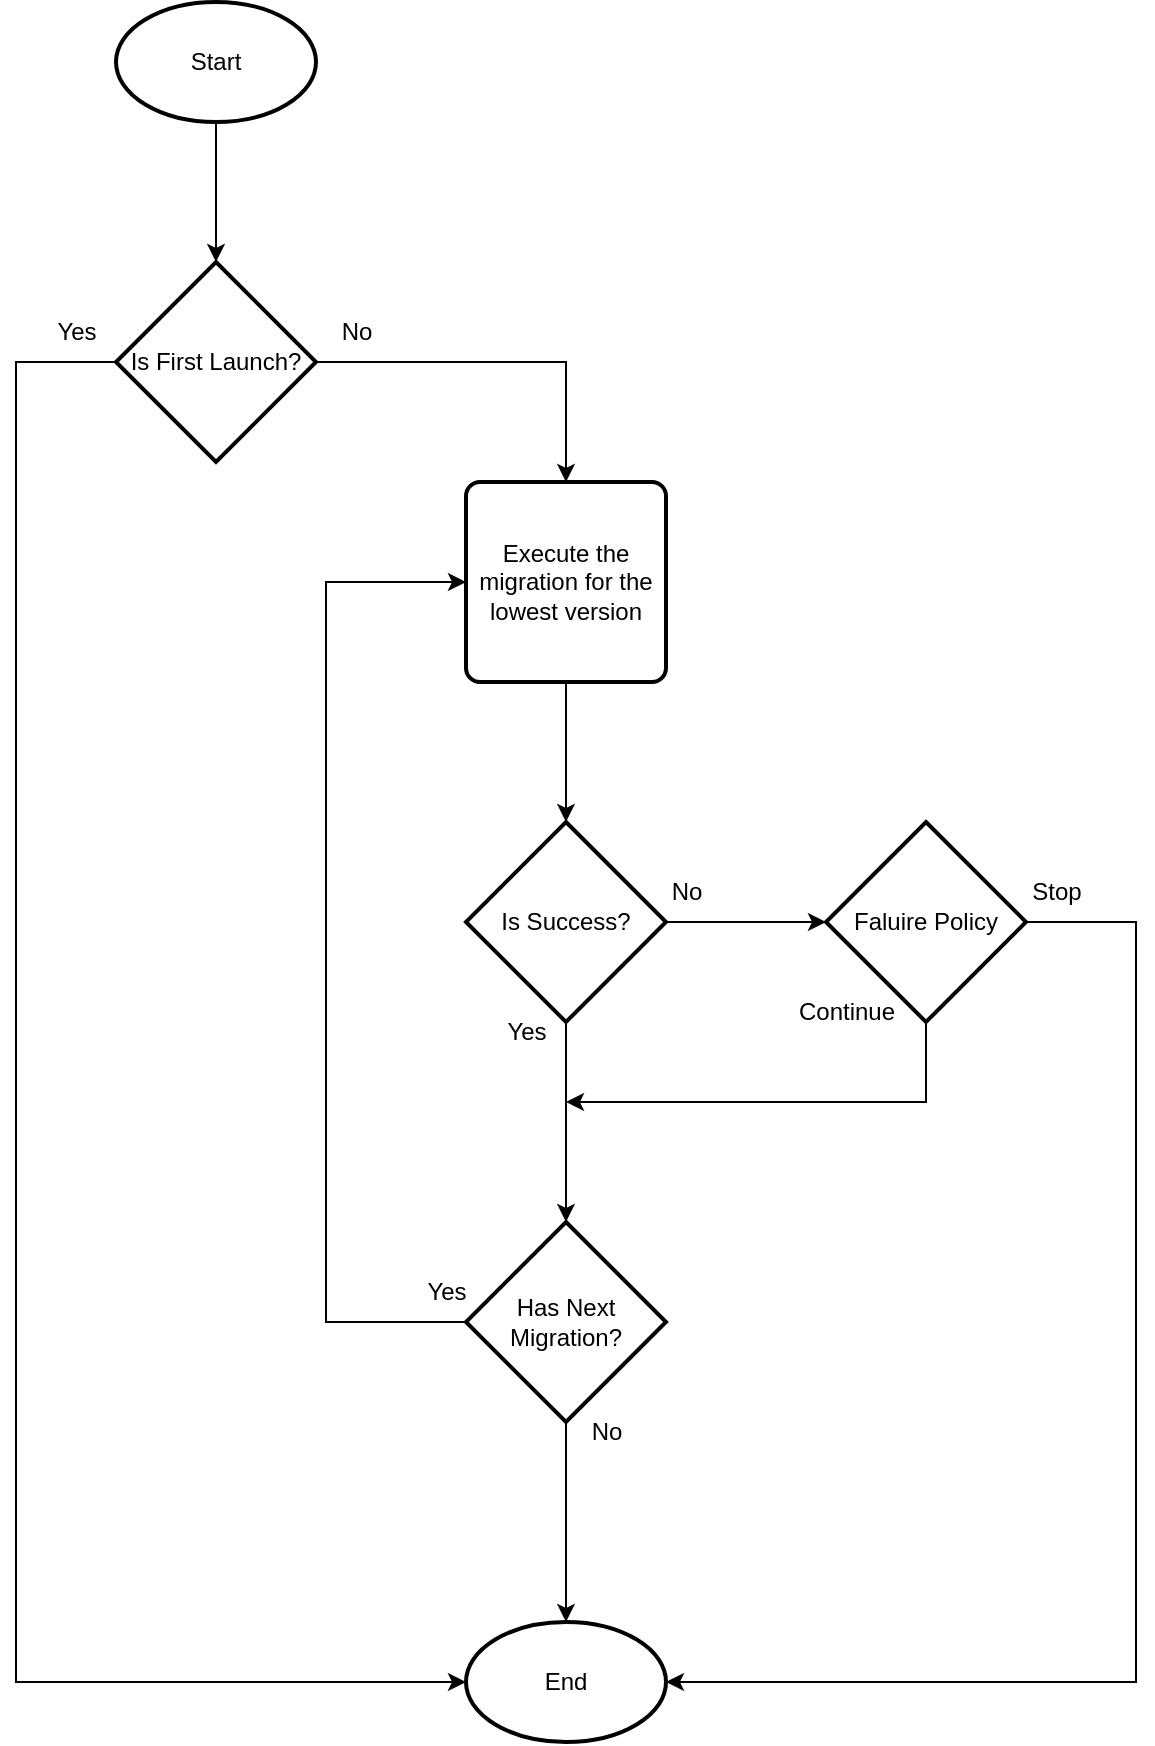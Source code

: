 <mxfile version="24.7.5">
  <diagram name="Page-1" id="E7A387A2v7J-aiyHO_gS">
    <mxGraphModel dx="1438" dy="907" grid="1" gridSize="10" guides="1" tooltips="1" connect="1" arrows="1" fold="1" page="1" pageScale="1" pageWidth="850" pageHeight="1100" math="0" shadow="0">
      <root>
        <mxCell id="0" />
        <mxCell id="1" parent="0" />
        <mxCell id="8KsDvPxNObZ1WNKapKHJ-1" value="Start" style="strokeWidth=2;html=1;shape=mxgraph.flowchart.start_1;whiteSpace=wrap;" vertex="1" parent="1">
          <mxGeometry x="195" y="50" width="100" height="60" as="geometry" />
        </mxCell>
        <mxCell id="8KsDvPxNObZ1WNKapKHJ-3" value="End" style="strokeWidth=2;html=1;shape=mxgraph.flowchart.start_1;whiteSpace=wrap;" vertex="1" parent="1">
          <mxGeometry x="370" y="860" width="100" height="60" as="geometry" />
        </mxCell>
        <mxCell id="8KsDvPxNObZ1WNKapKHJ-11" style="edgeStyle=orthogonalEdgeStyle;rounded=0;orthogonalLoop=1;jettySize=auto;html=1;exitX=1;exitY=0.5;exitDx=0;exitDy=0;exitPerimeter=0;entryX=0.5;entryY=0;entryDx=0;entryDy=0;" edge="1" parent="1" source="8KsDvPxNObZ1WNKapKHJ-4" target="8KsDvPxNObZ1WNKapKHJ-9">
          <mxGeometry relative="1" as="geometry" />
        </mxCell>
        <mxCell id="8KsDvPxNObZ1WNKapKHJ-4" value="Is First Launch?" style="strokeWidth=2;html=1;shape=mxgraph.flowchart.decision;whiteSpace=wrap;" vertex="1" parent="1">
          <mxGeometry x="195" y="180" width="100" height="100" as="geometry" />
        </mxCell>
        <mxCell id="8KsDvPxNObZ1WNKapKHJ-6" value="Yes" style="text;html=1;align=center;verticalAlign=middle;resizable=0;points=[];autosize=1;strokeColor=none;fillColor=none;" vertex="1" parent="1">
          <mxGeometry x="155" y="200" width="40" height="30" as="geometry" />
        </mxCell>
        <mxCell id="8KsDvPxNObZ1WNKapKHJ-7" style="edgeStyle=orthogonalEdgeStyle;rounded=0;orthogonalLoop=1;jettySize=auto;html=1;entryX=0;entryY=0.5;entryDx=0;entryDy=0;entryPerimeter=0;" edge="1" parent="1" source="8KsDvPxNObZ1WNKapKHJ-4" target="8KsDvPxNObZ1WNKapKHJ-3">
          <mxGeometry relative="1" as="geometry">
            <Array as="points">
              <mxPoint x="145" y="230" />
              <mxPoint x="145" y="890" />
            </Array>
          </mxGeometry>
        </mxCell>
        <mxCell id="8KsDvPxNObZ1WNKapKHJ-8" style="edgeStyle=orthogonalEdgeStyle;rounded=0;orthogonalLoop=1;jettySize=auto;html=1;exitX=0.5;exitY=1;exitDx=0;exitDy=0;exitPerimeter=0;entryX=0.5;entryY=0;entryDx=0;entryDy=0;entryPerimeter=0;" edge="1" parent="1" source="8KsDvPxNObZ1WNKapKHJ-1" target="8KsDvPxNObZ1WNKapKHJ-4">
          <mxGeometry relative="1" as="geometry" />
        </mxCell>
        <mxCell id="8KsDvPxNObZ1WNKapKHJ-9" value="Execute the migration for the lowest version" style="rounded=1;whiteSpace=wrap;html=1;absoluteArcSize=1;arcSize=14;strokeWidth=2;" vertex="1" parent="1">
          <mxGeometry x="370" y="290" width="100" height="100" as="geometry" />
        </mxCell>
        <mxCell id="8KsDvPxNObZ1WNKapKHJ-16" style="edgeStyle=orthogonalEdgeStyle;rounded=0;orthogonalLoop=1;jettySize=auto;html=1;exitX=0;exitY=0.5;exitDx=0;exitDy=0;exitPerimeter=0;entryX=0;entryY=0.5;entryDx=0;entryDy=0;" edge="1" parent="1" source="8KsDvPxNObZ1WNKapKHJ-10" target="8KsDvPxNObZ1WNKapKHJ-9">
          <mxGeometry relative="1" as="geometry">
            <mxPoint x="370" y="330" as="targetPoint" />
            <Array as="points">
              <mxPoint x="300" y="710" />
              <mxPoint x="300" y="340" />
            </Array>
          </mxGeometry>
        </mxCell>
        <mxCell id="8KsDvPxNObZ1WNKapKHJ-28" style="edgeStyle=orthogonalEdgeStyle;rounded=0;orthogonalLoop=1;jettySize=auto;html=1;exitX=0.5;exitY=1;exitDx=0;exitDy=0;exitPerimeter=0;" edge="1" parent="1" source="8KsDvPxNObZ1WNKapKHJ-10" target="8KsDvPxNObZ1WNKapKHJ-3">
          <mxGeometry relative="1" as="geometry" />
        </mxCell>
        <mxCell id="8KsDvPxNObZ1WNKapKHJ-10" value="Has Next Migration?" style="strokeWidth=2;html=1;shape=mxgraph.flowchart.decision;whiteSpace=wrap;" vertex="1" parent="1">
          <mxGeometry x="370" y="660" width="100" height="100" as="geometry" />
        </mxCell>
        <mxCell id="8KsDvPxNObZ1WNKapKHJ-12" value="Is Success?" style="strokeWidth=2;html=1;shape=mxgraph.flowchart.decision;whiteSpace=wrap;" vertex="1" parent="1">
          <mxGeometry x="370" y="460" width="100" height="100" as="geometry" />
        </mxCell>
        <mxCell id="8KsDvPxNObZ1WNKapKHJ-14" style="edgeStyle=orthogonalEdgeStyle;rounded=0;orthogonalLoop=1;jettySize=auto;html=1;entryX=0.5;entryY=0;entryDx=0;entryDy=0;entryPerimeter=0;" edge="1" parent="1" source="8KsDvPxNObZ1WNKapKHJ-9" target="8KsDvPxNObZ1WNKapKHJ-12">
          <mxGeometry relative="1" as="geometry" />
        </mxCell>
        <mxCell id="8KsDvPxNObZ1WNKapKHJ-15" style="edgeStyle=orthogonalEdgeStyle;rounded=0;orthogonalLoop=1;jettySize=auto;html=1;exitX=0.5;exitY=1;exitDx=0;exitDy=0;exitPerimeter=0;entryX=0.5;entryY=0;entryDx=0;entryDy=0;entryPerimeter=0;" edge="1" parent="1" source="8KsDvPxNObZ1WNKapKHJ-12" target="8KsDvPxNObZ1WNKapKHJ-10">
          <mxGeometry relative="1" as="geometry" />
        </mxCell>
        <mxCell id="8KsDvPxNObZ1WNKapKHJ-17" value="No" style="text;html=1;align=center;verticalAlign=middle;resizable=0;points=[];autosize=1;strokeColor=none;fillColor=none;" vertex="1" parent="1">
          <mxGeometry x="295" y="200" width="40" height="30" as="geometry" />
        </mxCell>
        <mxCell id="8KsDvPxNObZ1WNKapKHJ-18" value="Yes" style="text;html=1;align=center;verticalAlign=middle;resizable=0;points=[];autosize=1;strokeColor=none;fillColor=none;" vertex="1" parent="1">
          <mxGeometry x="340" y="680" width="40" height="30" as="geometry" />
        </mxCell>
        <mxCell id="8KsDvPxNObZ1WNKapKHJ-19" value="Yes" style="text;html=1;align=center;verticalAlign=middle;resizable=0;points=[];autosize=1;strokeColor=none;fillColor=none;" vertex="1" parent="1">
          <mxGeometry x="380" y="550" width="40" height="30" as="geometry" />
        </mxCell>
        <mxCell id="8KsDvPxNObZ1WNKapKHJ-21" value="Faluire Policy" style="strokeWidth=2;html=1;shape=mxgraph.flowchart.decision;whiteSpace=wrap;" vertex="1" parent="1">
          <mxGeometry x="550" y="460" width="100" height="100" as="geometry" />
        </mxCell>
        <mxCell id="8KsDvPxNObZ1WNKapKHJ-22" style="edgeStyle=orthogonalEdgeStyle;rounded=0;orthogonalLoop=1;jettySize=auto;html=1;exitX=1;exitY=0.5;exitDx=0;exitDy=0;exitPerimeter=0;entryX=0;entryY=0.5;entryDx=0;entryDy=0;entryPerimeter=0;" edge="1" parent="1" source="8KsDvPxNObZ1WNKapKHJ-12" target="8KsDvPxNObZ1WNKapKHJ-21">
          <mxGeometry relative="1" as="geometry" />
        </mxCell>
        <mxCell id="8KsDvPxNObZ1WNKapKHJ-23" value="Continue" style="text;html=1;align=center;verticalAlign=middle;resizable=0;points=[];autosize=1;strokeColor=none;fillColor=none;" vertex="1" parent="1">
          <mxGeometry x="525" y="540" width="70" height="30" as="geometry" />
        </mxCell>
        <mxCell id="8KsDvPxNObZ1WNKapKHJ-25" value="Stop" style="text;html=1;align=center;verticalAlign=middle;resizable=0;points=[];autosize=1;strokeColor=none;fillColor=none;" vertex="1" parent="1">
          <mxGeometry x="640" y="480" width="50" height="30" as="geometry" />
        </mxCell>
        <mxCell id="8KsDvPxNObZ1WNKapKHJ-26" style="edgeStyle=orthogonalEdgeStyle;rounded=0;orthogonalLoop=1;jettySize=auto;html=1;exitX=1;exitY=0.5;exitDx=0;exitDy=0;exitPerimeter=0;entryX=1;entryY=0.5;entryDx=0;entryDy=0;entryPerimeter=0;" edge="1" parent="1" source="8KsDvPxNObZ1WNKapKHJ-21" target="8KsDvPxNObZ1WNKapKHJ-3">
          <mxGeometry relative="1" as="geometry">
            <Array as="points">
              <mxPoint x="705" y="510" />
              <mxPoint x="705" y="890" />
            </Array>
          </mxGeometry>
        </mxCell>
        <mxCell id="8KsDvPxNObZ1WNKapKHJ-27" value="No" style="text;html=1;align=center;verticalAlign=middle;resizable=0;points=[];autosize=1;strokeColor=none;fillColor=none;" vertex="1" parent="1">
          <mxGeometry x="460" y="480" width="40" height="30" as="geometry" />
        </mxCell>
        <mxCell id="8KsDvPxNObZ1WNKapKHJ-29" value="No" style="text;html=1;align=center;verticalAlign=middle;resizable=0;points=[];autosize=1;strokeColor=none;fillColor=none;" vertex="1" parent="1">
          <mxGeometry x="420" y="750" width="40" height="30" as="geometry" />
        </mxCell>
        <mxCell id="8KsDvPxNObZ1WNKapKHJ-31" style="edgeStyle=orthogonalEdgeStyle;rounded=0;orthogonalLoop=1;jettySize=auto;html=1;entryX=0.5;entryY=1;entryDx=0;entryDy=0;entryPerimeter=0;exitX=0.5;exitY=1;exitDx=0;exitDy=0;exitPerimeter=0;" edge="1" parent="1" source="8KsDvPxNObZ1WNKapKHJ-21">
          <mxGeometry relative="1" as="geometry">
            <mxPoint x="600" y="550" as="sourcePoint" />
            <mxPoint x="420" y="600" as="targetPoint" />
            <Array as="points">
              <mxPoint x="600" y="600" />
            </Array>
          </mxGeometry>
        </mxCell>
      </root>
    </mxGraphModel>
  </diagram>
</mxfile>
